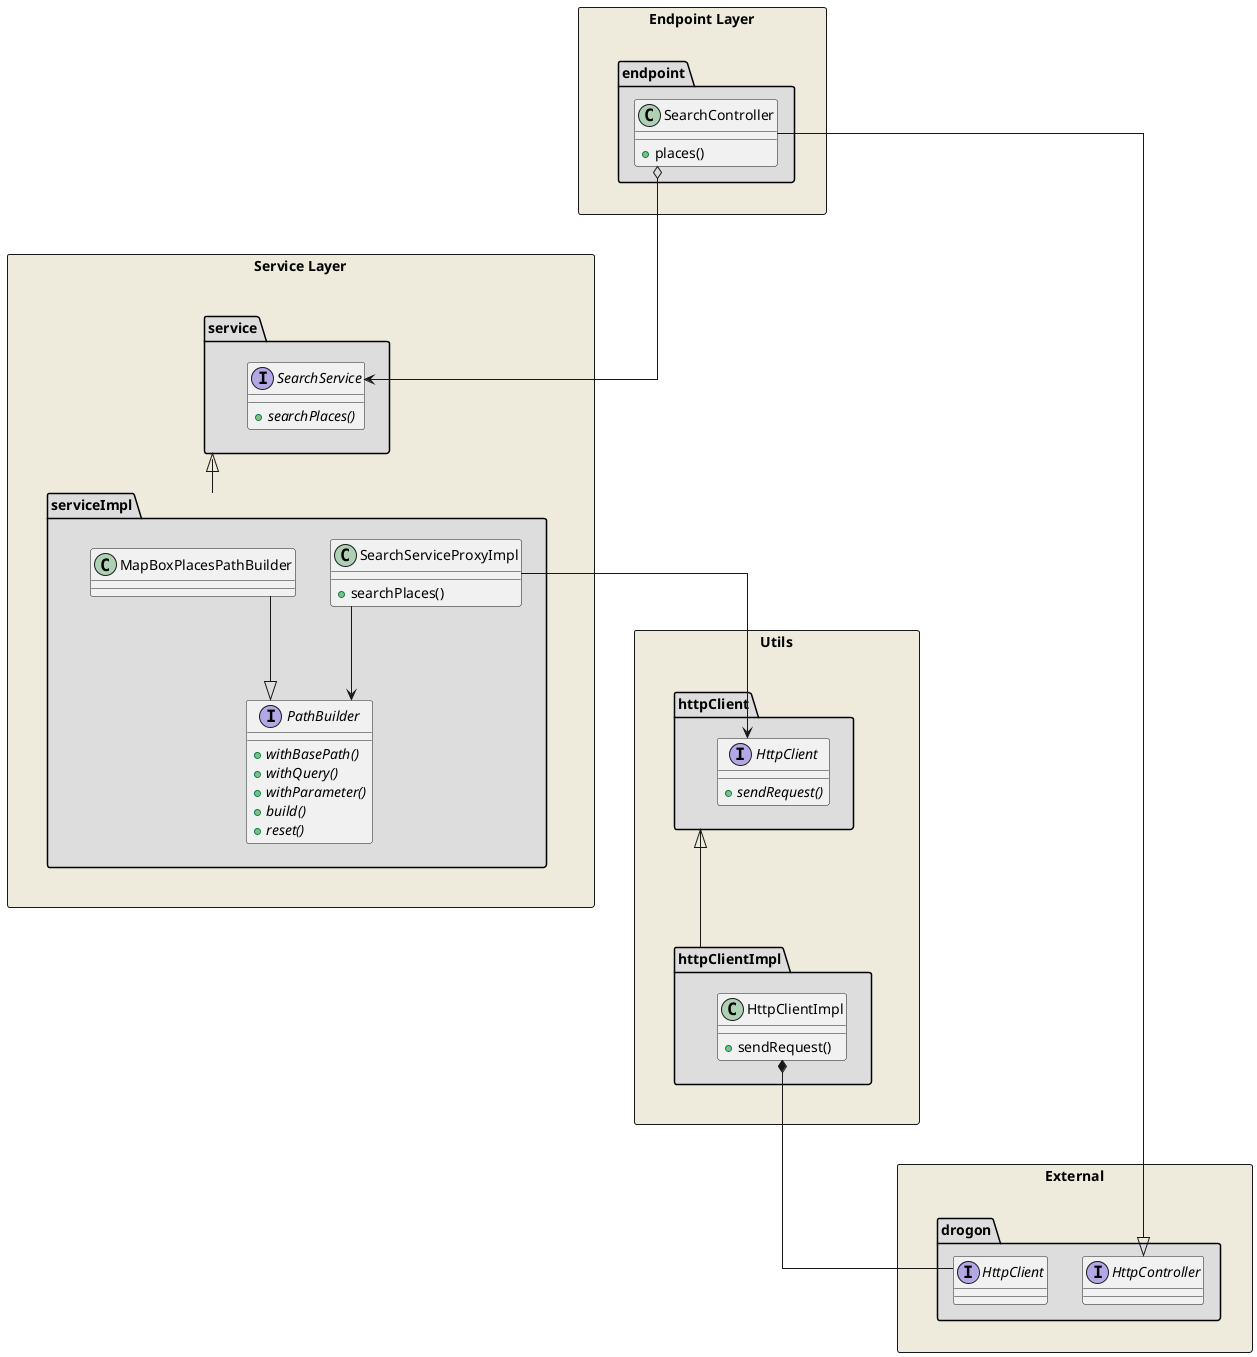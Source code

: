@startuml Class Diagram

skinparam linetype ortho

skinparam package {
    BackgroundColor #DDDDDD
}

rectangle "Endpoint Layer" as endpoint_layer #EEEBDC {
    package endpoint {
        class SearchController {
            +places()
        }
    }
}

rectangle "Service Layer" as service_layer #EEEBDC {
    ' Main service
    package service {
        interface SearchService {
            {abstract} +searchPlaces()
        }
    }

    package serviceImpl {
        interface PathBuilder {
            {abstract} +withBasePath()
            {abstract} +withQuery()
            {abstract} +withParameter()
            {abstract} +build()
            {abstract} +reset()
        }
        class MapBoxPlacesPathBuilder

        class SearchServiceProxyImpl {
            +searchPlaces()
        }

        MapBoxPlacesPathBuilder --|> PathBuilder
        SearchServiceProxyImpl --> PathBuilder
   }

    ' Relations
    serviceImpl::SearchServiceProxyImpl --|> service::SearchService

    ' Alignment
    service -[hidden]down- serviceImpl



}

rectangle "Utils" as utils_layer #EEEBDC {
    ' HTTP Client
    package httpClient {
        interface HttpClient {
            {abstract} +sendRequest()
        }


    }

    package httpClientImpl {
        class HttpClientImpl {
            +sendRequest()
        }

    }

    ' Relations
    httpClientImpl::HttpClientImpl --|> httpClient::HttpClient

    ' Alignment
    httpClient -[hidden]down- httpClientImpl
}


' External dependencies
rectangle "External" as external_layer #EEEBDC{
    package drogon {
        interface HttpController
        interface DrogonHttpClient as "HttpClient"
    }
}


' Relations
SearchController --|> HttpController
SearchController o--> SearchService

SearchServiceProxyImpl --> HttpClient

HttpClientImpl *-- DrogonHttpClient


' Alignment
endpoint_layer -[hidden]down- service_layer
service_layer -[hidden]down- external_layer
utils_layer -[hidden]right- external_layer


@enduml